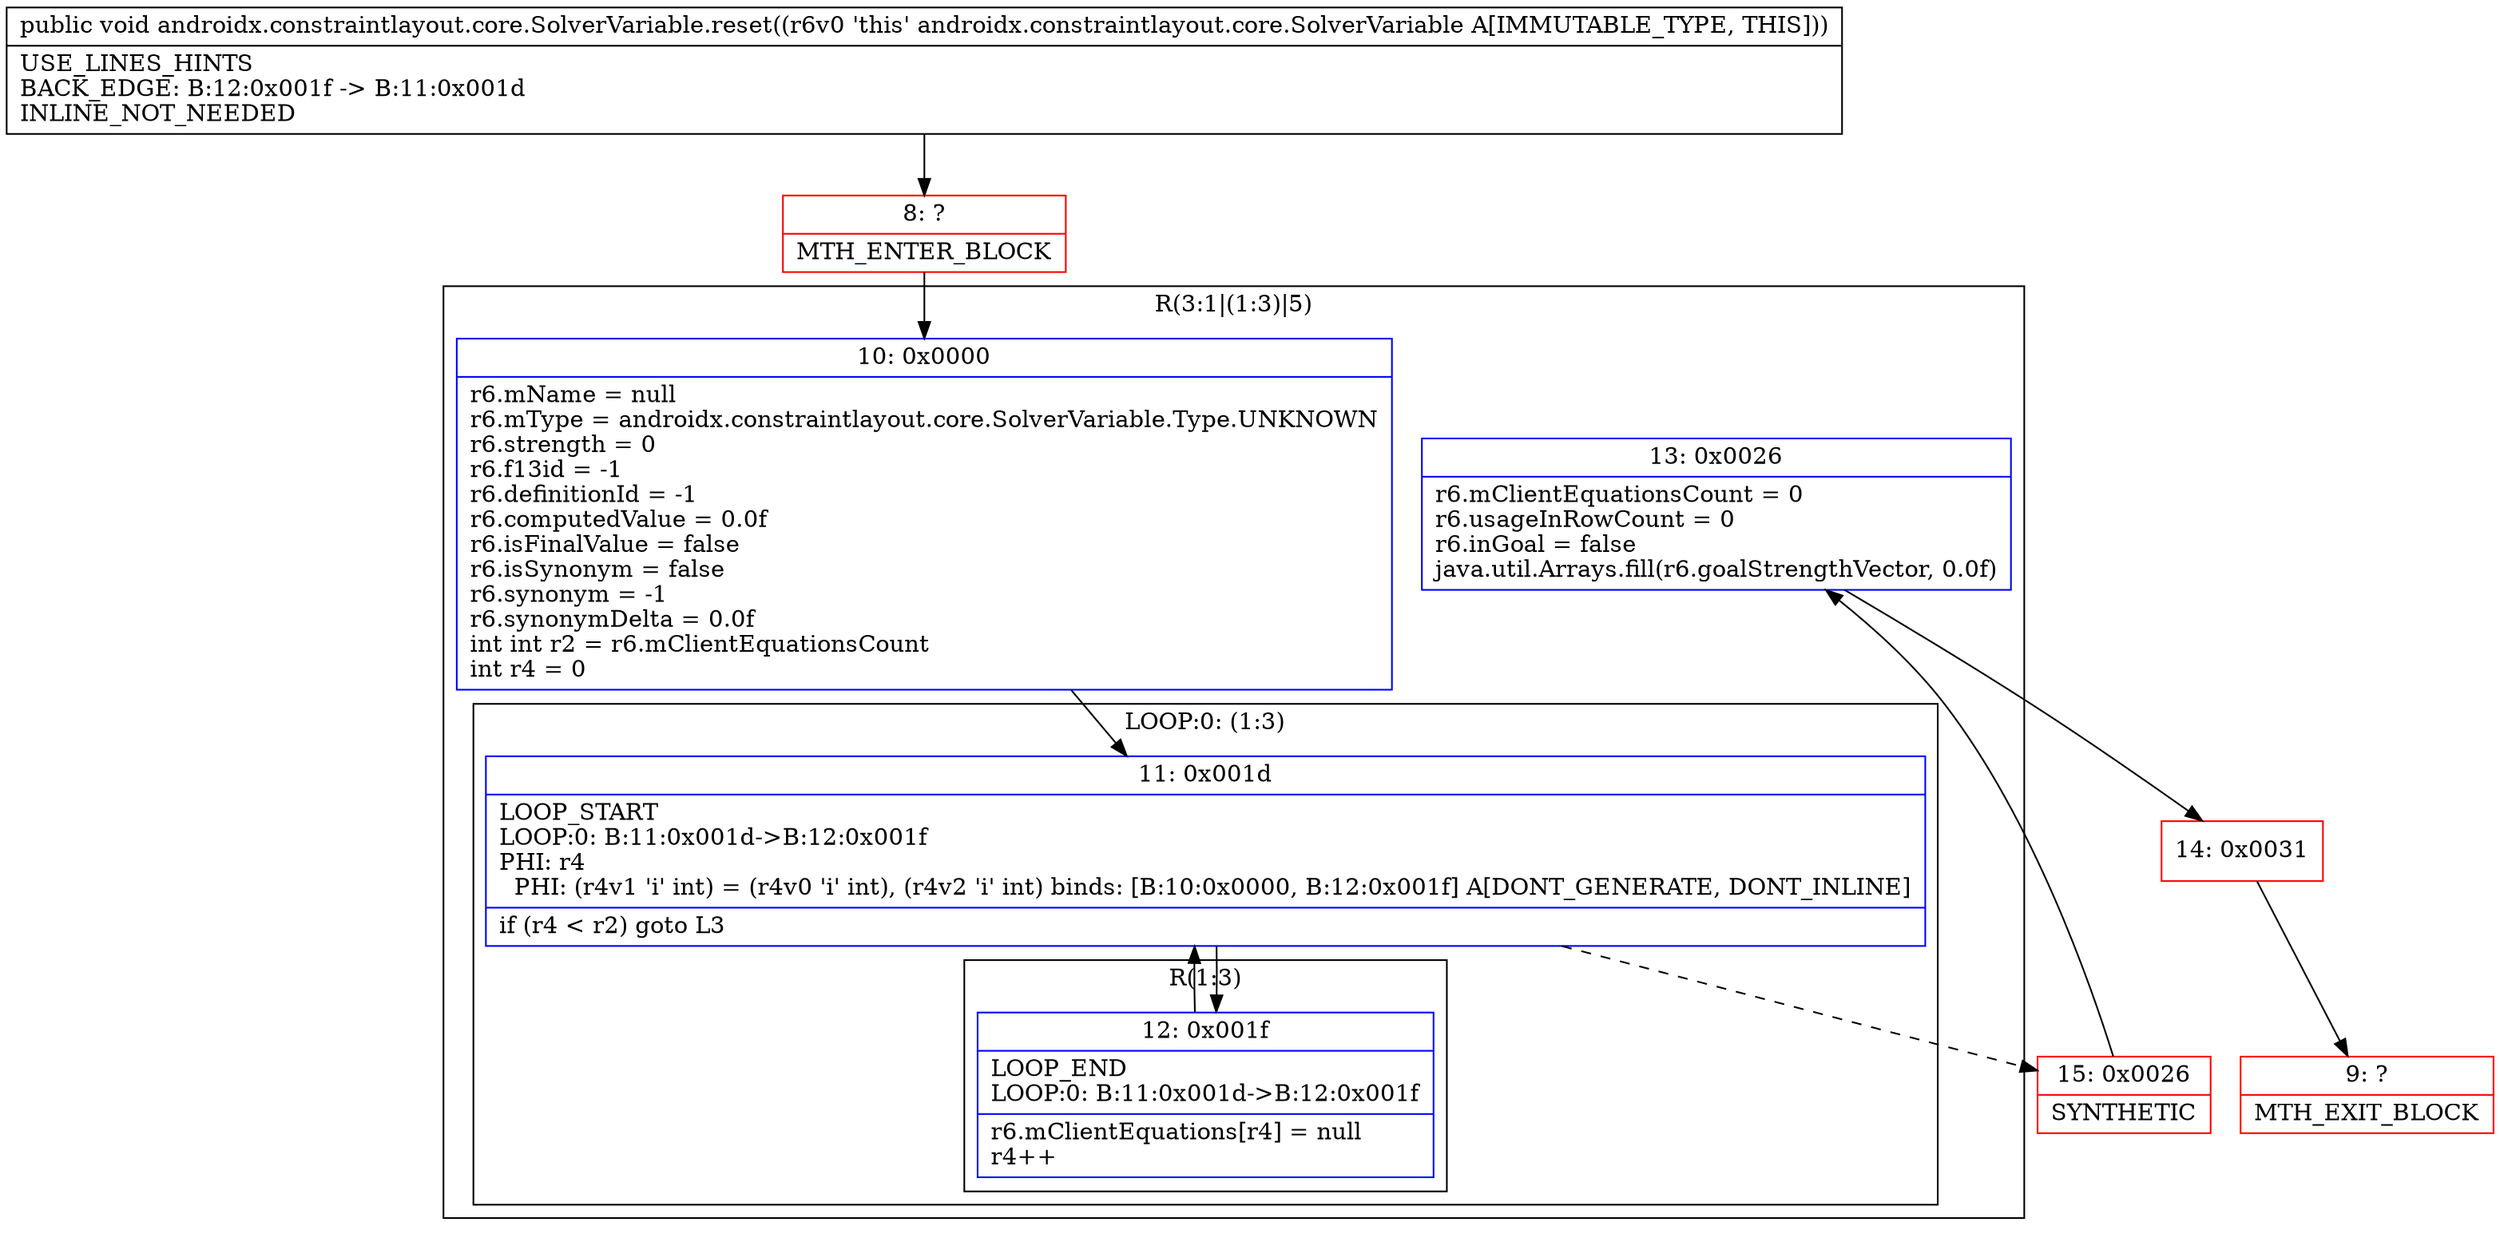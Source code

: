 digraph "CFG forandroidx.constraintlayout.core.SolverVariable.reset()V" {
subgraph cluster_Region_871699484 {
label = "R(3:1|(1:3)|5)";
node [shape=record,color=blue];
Node_10 [shape=record,label="{10\:\ 0x0000|r6.mName = null\lr6.mType = androidx.constraintlayout.core.SolverVariable.Type.UNKNOWN\lr6.strength = 0\lr6.f13id = \-1\lr6.definitionId = \-1\lr6.computedValue = 0.0f\lr6.isFinalValue = false\lr6.isSynonym = false\lr6.synonym = \-1\lr6.synonymDelta = 0.0f\lint int r2 = r6.mClientEquationsCount\lint r4 = 0\l}"];
subgraph cluster_LoopRegion_1562821079 {
label = "LOOP:0: (1:3)";
node [shape=record,color=blue];
Node_11 [shape=record,label="{11\:\ 0x001d|LOOP_START\lLOOP:0: B:11:0x001d\-\>B:12:0x001f\lPHI: r4 \l  PHI: (r4v1 'i' int) = (r4v0 'i' int), (r4v2 'i' int) binds: [B:10:0x0000, B:12:0x001f] A[DONT_GENERATE, DONT_INLINE]\l|if (r4 \< r2) goto L3\l}"];
subgraph cluster_Region_376623124 {
label = "R(1:3)";
node [shape=record,color=blue];
Node_12 [shape=record,label="{12\:\ 0x001f|LOOP_END\lLOOP:0: B:11:0x001d\-\>B:12:0x001f\l|r6.mClientEquations[r4] = null\lr4++\l}"];
}
}
Node_13 [shape=record,label="{13\:\ 0x0026|r6.mClientEquationsCount = 0\lr6.usageInRowCount = 0\lr6.inGoal = false\ljava.util.Arrays.fill(r6.goalStrengthVector, 0.0f)\l}"];
}
Node_8 [shape=record,color=red,label="{8\:\ ?|MTH_ENTER_BLOCK\l}"];
Node_15 [shape=record,color=red,label="{15\:\ 0x0026|SYNTHETIC\l}"];
Node_14 [shape=record,color=red,label="{14\:\ 0x0031}"];
Node_9 [shape=record,color=red,label="{9\:\ ?|MTH_EXIT_BLOCK\l}"];
MethodNode[shape=record,label="{public void androidx.constraintlayout.core.SolverVariable.reset((r6v0 'this' androidx.constraintlayout.core.SolverVariable A[IMMUTABLE_TYPE, THIS]))  | USE_LINES_HINTS\lBACK_EDGE: B:12:0x001f \-\> B:11:0x001d\lINLINE_NOT_NEEDED\l}"];
MethodNode -> Node_8;Node_10 -> Node_11;
Node_11 -> Node_12;
Node_11 -> Node_15[style=dashed];
Node_12 -> Node_11;
Node_13 -> Node_14;
Node_8 -> Node_10;
Node_15 -> Node_13;
Node_14 -> Node_9;
}

